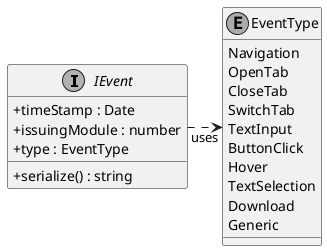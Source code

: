 @startuml
skinparam linetype ortho
skinparam monochrome true
skinparam classAttributeIconSize 0

interface IEvent {
    + timeStamp : Date
    + issuingModule : number
    + type : EventType
    + serialize() : string
}
IEvent .RIGHT.> EventType : uses

enum EventType {
    Navigation
    OpenTab
    CloseTab
    SwitchTab
    TextInput
    ButtonClick
    Hover
    TextSelection
    Download
    Generic
}
@enduml
